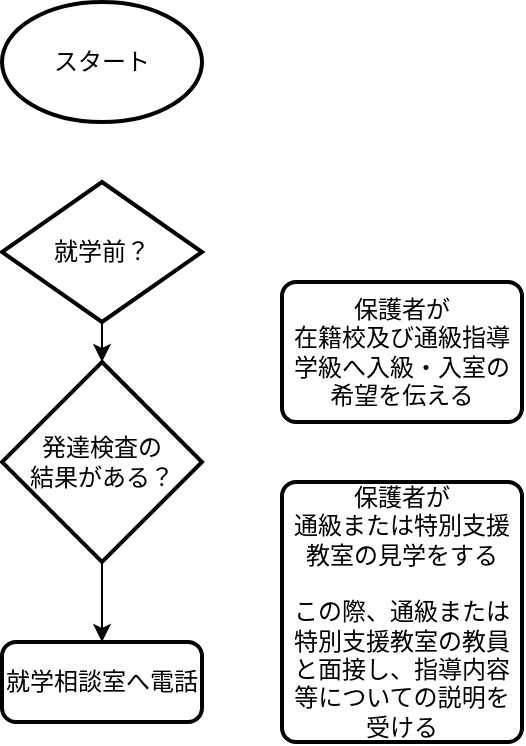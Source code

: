 <mxfile>
    <diagram id="zPaVapgvSz4cbMYnegdH" name="ページ1">
        <mxGraphModel dx="667" dy="402" grid="1" gridSize="10" guides="1" tooltips="1" connect="1" arrows="1" fold="1" page="1" pageScale="1" pageWidth="827" pageHeight="1169" math="0" shadow="0">
            <root>
                <mxCell id="0"/>
                <mxCell id="1" parent="0"/>
                <mxCell id="2" value="スタート" style="strokeWidth=2;html=1;shape=mxgraph.flowchart.start_1;whiteSpace=wrap;" vertex="1" parent="1">
                    <mxGeometry x="100" y="20" width="100" height="60" as="geometry"/>
                </mxCell>
                <mxCell id="5" style="edgeStyle=orthogonalEdgeStyle;rounded=0;orthogonalLoop=1;jettySize=auto;html=1;exitX=0.5;exitY=1;exitDx=0;exitDy=0;exitPerimeter=0;entryX=0.5;entryY=0;entryDx=0;entryDy=0;entryPerimeter=0;" edge="1" parent="1" source="3" target="4">
                    <mxGeometry relative="1" as="geometry"/>
                </mxCell>
                <mxCell id="3" value="就学前？" style="strokeWidth=2;html=1;shape=mxgraph.flowchart.decision;whiteSpace=wrap;" vertex="1" parent="1">
                    <mxGeometry x="100" y="110" width="100" height="70" as="geometry"/>
                </mxCell>
                <mxCell id="8" style="edgeStyle=orthogonalEdgeStyle;rounded=0;orthogonalLoop=1;jettySize=auto;html=1;exitX=0.5;exitY=1;exitDx=0;exitDy=0;exitPerimeter=0;entryX=0.5;entryY=0;entryDx=0;entryDy=0;" edge="1" parent="1" source="4" target="6">
                    <mxGeometry relative="1" as="geometry"/>
                </mxCell>
                <mxCell id="4" value="発達検査の&lt;br&gt;結果がある？" style="strokeWidth=2;html=1;shape=mxgraph.flowchart.decision;whiteSpace=wrap;" vertex="1" parent="1">
                    <mxGeometry x="100" y="200" width="100" height="100" as="geometry"/>
                </mxCell>
                <mxCell id="6" value="就学相談室へ電話" style="rounded=1;whiteSpace=wrap;html=1;absoluteArcSize=1;arcSize=14;strokeWidth=2;" vertex="1" parent="1">
                    <mxGeometry x="100" y="340" width="100" height="40" as="geometry"/>
                </mxCell>
                <mxCell id="9" value="保護者が&lt;br&gt;在籍校及び通級指導学級へ入級・入室の希望を伝える" style="rounded=1;whiteSpace=wrap;html=1;absoluteArcSize=1;arcSize=14;strokeWidth=2;" vertex="1" parent="1">
                    <mxGeometry x="240" y="160" width="120" height="70" as="geometry"/>
                </mxCell>
                <mxCell id="10" value="保護者が&lt;br&gt;通級または特別支援教室の見学をする&lt;br&gt;&lt;br&gt;この際、通級または特別支援教室の教員と面接し、指導内容等についての説明を受ける" style="rounded=1;whiteSpace=wrap;html=1;absoluteArcSize=1;arcSize=14;strokeWidth=2;" vertex="1" parent="1">
                    <mxGeometry x="240" y="260" width="120" height="130" as="geometry"/>
                </mxCell>
            </root>
        </mxGraphModel>
    </diagram>
</mxfile>